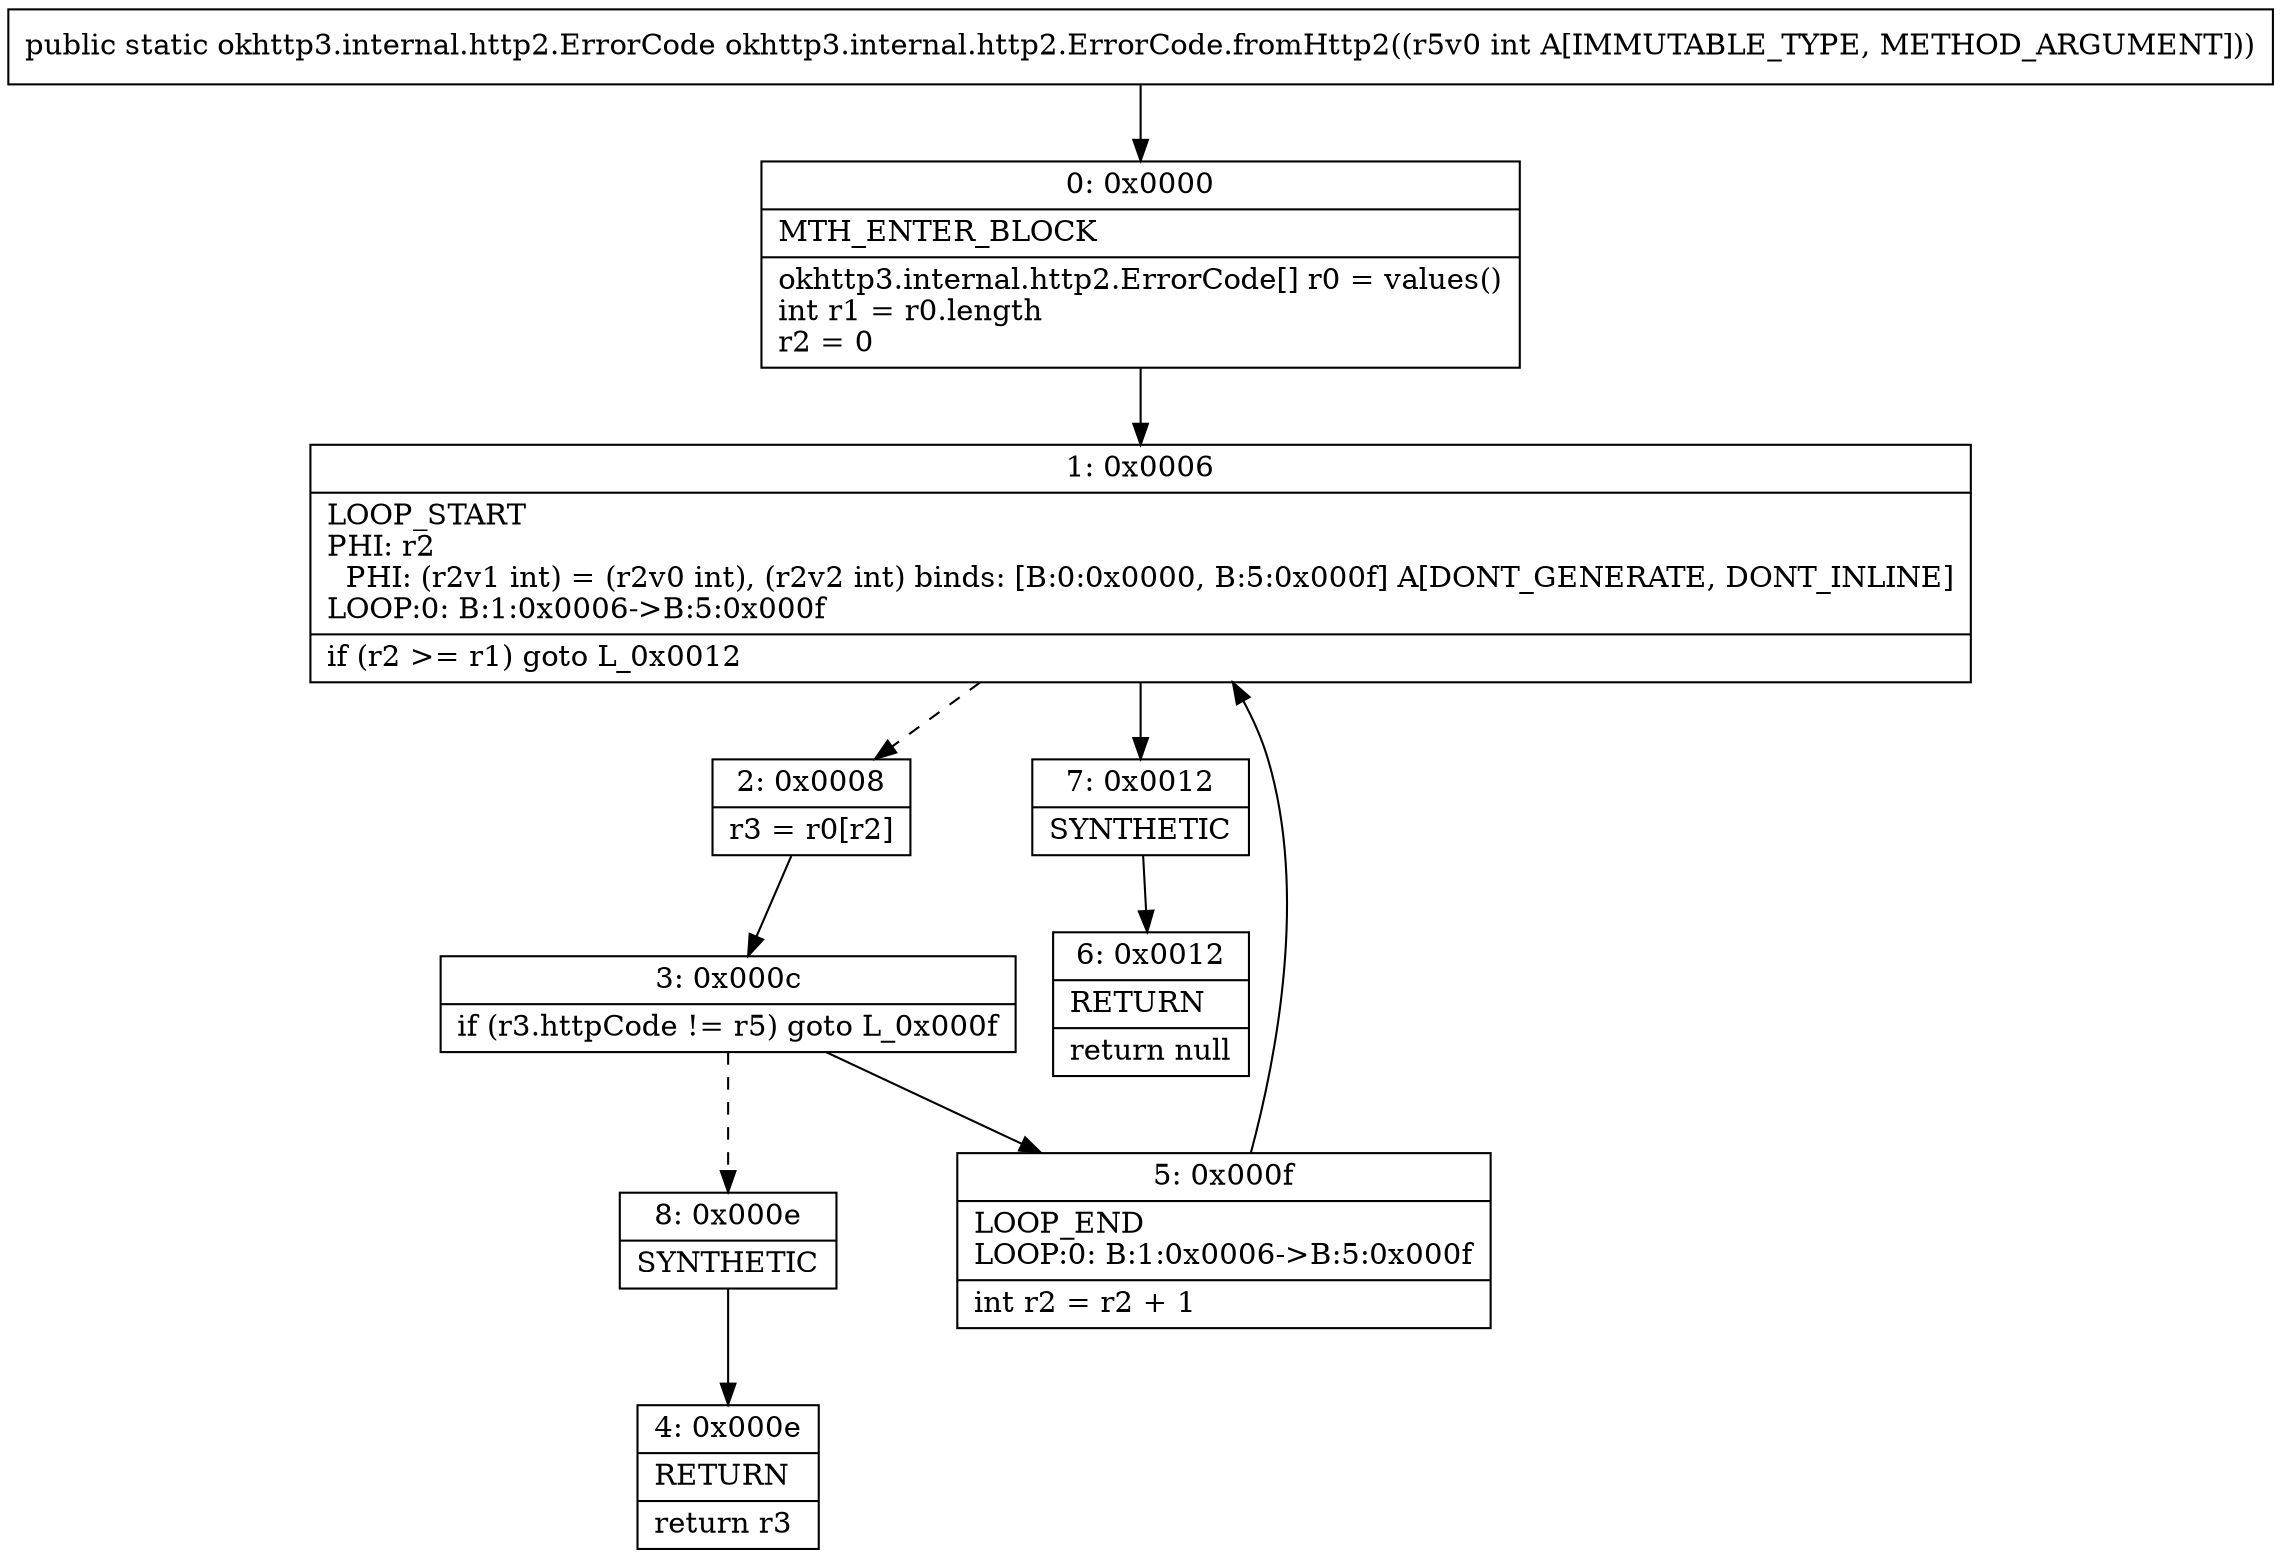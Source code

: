digraph "CFG forokhttp3.internal.http2.ErrorCode.fromHttp2(I)Lokhttp3\/internal\/http2\/ErrorCode;" {
Node_0 [shape=record,label="{0\:\ 0x0000|MTH_ENTER_BLOCK\l|okhttp3.internal.http2.ErrorCode[] r0 = values()\lint r1 = r0.length\lr2 = 0\l}"];
Node_1 [shape=record,label="{1\:\ 0x0006|LOOP_START\lPHI: r2 \l  PHI: (r2v1 int) = (r2v0 int), (r2v2 int) binds: [B:0:0x0000, B:5:0x000f] A[DONT_GENERATE, DONT_INLINE]\lLOOP:0: B:1:0x0006\-\>B:5:0x000f\l|if (r2 \>= r1) goto L_0x0012\l}"];
Node_2 [shape=record,label="{2\:\ 0x0008|r3 = r0[r2]\l}"];
Node_3 [shape=record,label="{3\:\ 0x000c|if (r3.httpCode != r5) goto L_0x000f\l}"];
Node_4 [shape=record,label="{4\:\ 0x000e|RETURN\l|return r3\l}"];
Node_5 [shape=record,label="{5\:\ 0x000f|LOOP_END\lLOOP:0: B:1:0x0006\-\>B:5:0x000f\l|int r2 = r2 + 1\l}"];
Node_6 [shape=record,label="{6\:\ 0x0012|RETURN\l|return null\l}"];
Node_7 [shape=record,label="{7\:\ 0x0012|SYNTHETIC\l}"];
Node_8 [shape=record,label="{8\:\ 0x000e|SYNTHETIC\l}"];
MethodNode[shape=record,label="{public static okhttp3.internal.http2.ErrorCode okhttp3.internal.http2.ErrorCode.fromHttp2((r5v0 int A[IMMUTABLE_TYPE, METHOD_ARGUMENT])) }"];
MethodNode -> Node_0;
Node_0 -> Node_1;
Node_1 -> Node_2[style=dashed];
Node_1 -> Node_7;
Node_2 -> Node_3;
Node_3 -> Node_5;
Node_3 -> Node_8[style=dashed];
Node_5 -> Node_1;
Node_7 -> Node_6;
Node_8 -> Node_4;
}

